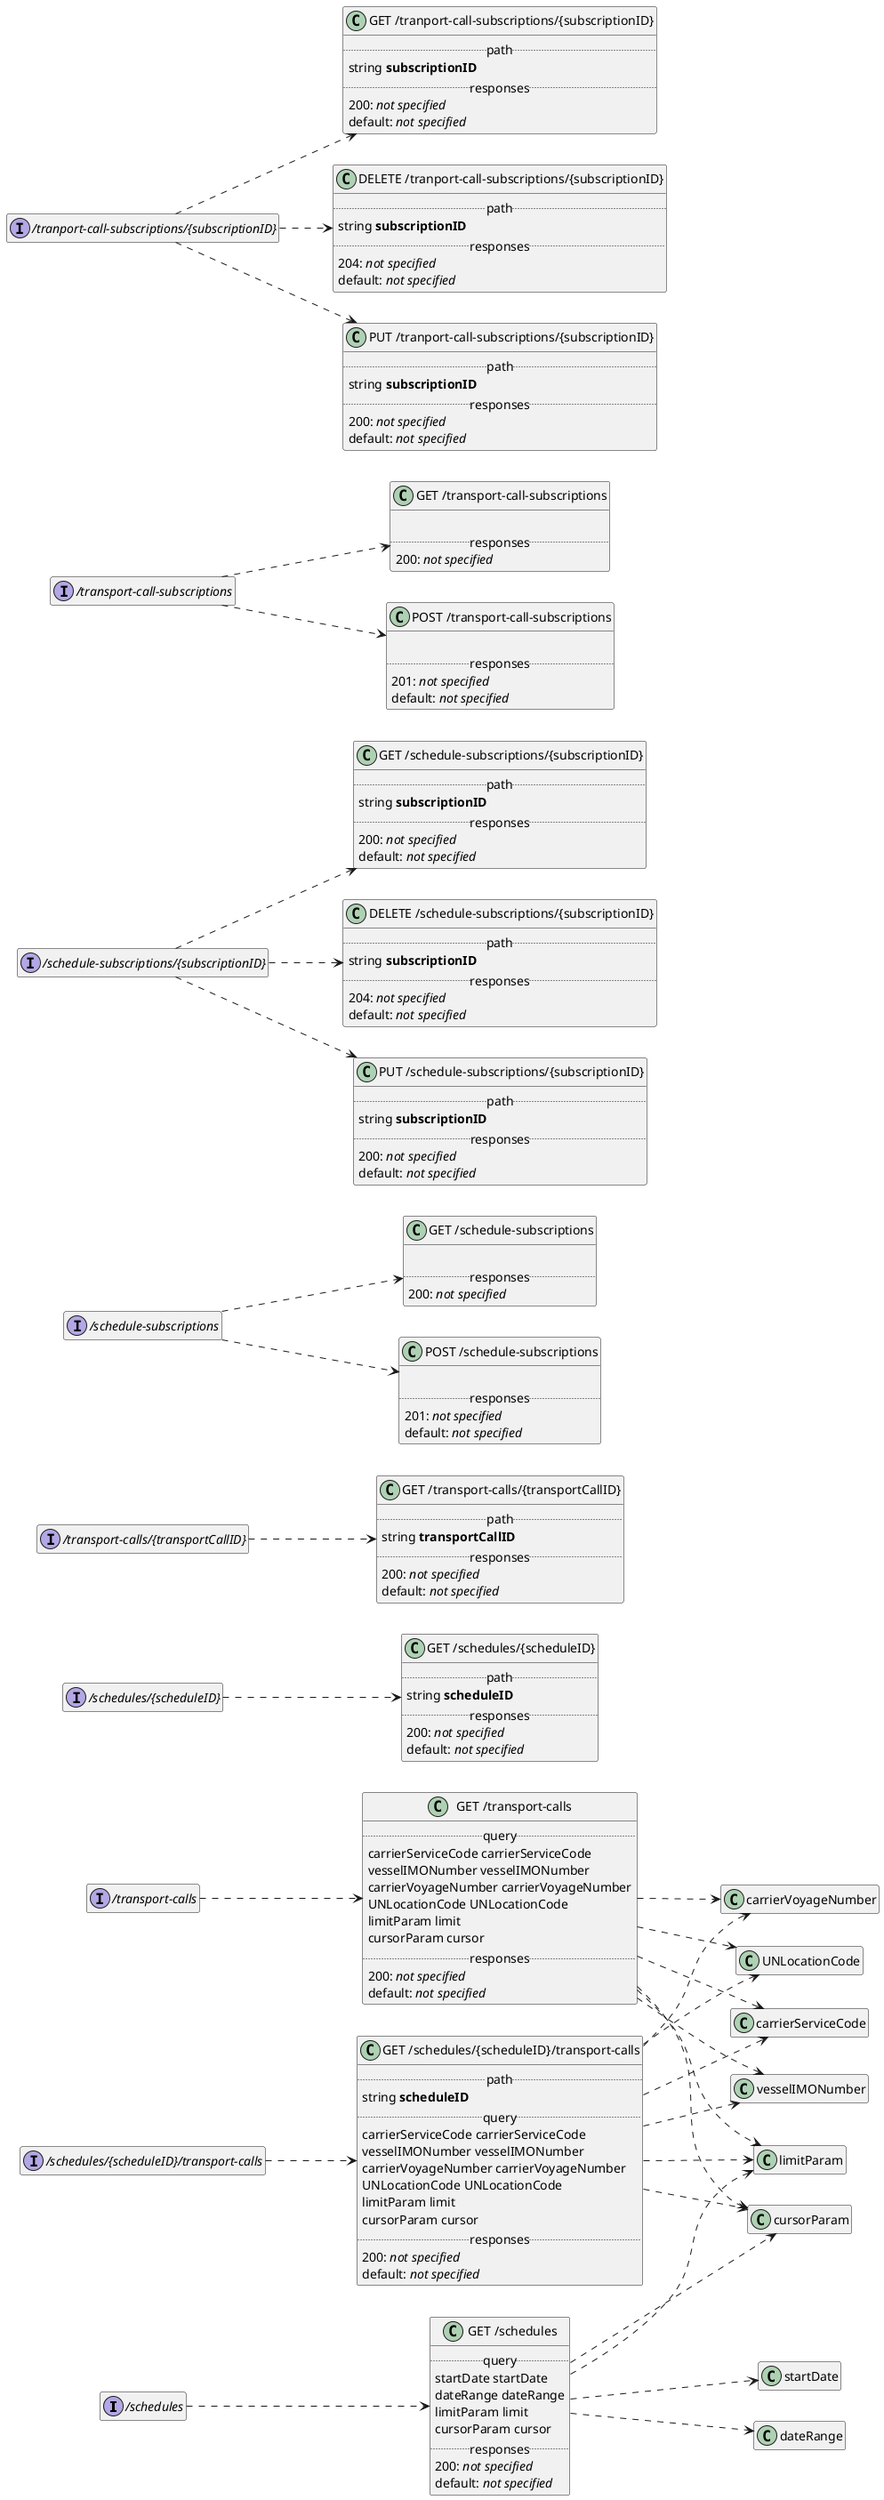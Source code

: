 @startuml
left to right direction
hide empty members
set namespaceSeparator none

interface "/schedules" {
}

class "GET /schedules" {
.. query ..
{field} startDate startDate
{field} dateRange dateRange
{field} limitParam limit
{field} cursorParam cursor
.. responses ..
200: {field} <i>not specified</i> 
default: {field} <i>not specified</i> 
}

"GET /schedules" ..> limitParam
"GET /schedules" ..> startDate
"GET /schedules" ..> cursorParam
"GET /schedules" ..> dateRange

"/schedules" ..> "GET /schedules"



interface "/schedules/{scheduleID}" {
}

class "GET /schedules/{scheduleID}" {
.. path ..
{field} string <b>scheduleID</b>
.. responses ..
200: {field} <i>not specified</i> 
default: {field} <i>not specified</i> 
}



"/schedules/{scheduleID}" ..> "GET /schedules/{scheduleID}"



interface "/schedules/{scheduleID}/transport-calls" {
}

class "GET /schedules/{scheduleID}/transport-calls" {
.. path ..
{field} string <b>scheduleID</b>
.. query ..
{field} carrierServiceCode carrierServiceCode
{field} vesselIMONumber vesselIMONumber
{field} carrierVoyageNumber carrierVoyageNumber
{field} UNLocationCode UNLocationCode
{field} limitParam limit
{field} cursorParam cursor
.. responses ..
200: {field} <i>not specified</i> 
default: {field} <i>not specified</i> 
}

"GET /schedules/{scheduleID}/transport-calls" ..> carrierServiceCode
"GET /schedules/{scheduleID}/transport-calls" ..> vesselIMONumber
"GET /schedules/{scheduleID}/transport-calls" ..> carrierVoyageNumber
"GET /schedules/{scheduleID}/transport-calls" ..> limitParam
"GET /schedules/{scheduleID}/transport-calls" ..> cursorParam
"GET /schedules/{scheduleID}/transport-calls" ..> UNLocationCode

"/schedules/{scheduleID}/transport-calls" ..> "GET /schedules/{scheduleID}/transport-calls"



interface "/transport-calls" {
}

class "GET /transport-calls" {
.. query ..
{field} carrierServiceCode carrierServiceCode
{field} vesselIMONumber vesselIMONumber
{field} carrierVoyageNumber carrierVoyageNumber
{field} UNLocationCode UNLocationCode
{field} limitParam limit
{field} cursorParam cursor
.. responses ..
200: {field} <i>not specified</i> 
default: {field} <i>not specified</i> 
}

"GET /transport-calls" ..> carrierVoyageNumber
"GET /transport-calls" ..> vesselIMONumber
"GET /transport-calls" ..> cursorParam
"GET /transport-calls" ..> carrierServiceCode
"GET /transport-calls" ..> UNLocationCode
"GET /transport-calls" ..> limitParam

"/transport-calls" ..> "GET /transport-calls"



interface "/transport-calls/{transportCallID}" {
}

class "GET /transport-calls/{transportCallID}" {
.. path ..
{field} string <b>transportCallID</b>
.. responses ..
200: {field} <i>not specified</i> 
default: {field} <i>not specified</i> 
}



"/transport-calls/{transportCallID}" ..> "GET /transport-calls/{transportCallID}"



interface "/schedule-subscriptions" {
}

class "GET /schedule-subscriptions" {

.. responses ..
200: {field} <i>not specified</i> 
}



class "POST /schedule-subscriptions" {

.. responses ..
201: {field} <i>not specified</i> 
default: {field} <i>not specified</i> 
}



"/schedule-subscriptions" ..> "GET /schedule-subscriptions"
"/schedule-subscriptions" ..> "POST /schedule-subscriptions"



interface "/schedule-subscriptions/{subscriptionID}" {
}

class "GET /schedule-subscriptions/{subscriptionID}" {
.. path ..
{field} string <b>subscriptionID</b>
.. responses ..
200: {field} <i>not specified</i> 
default: {field} <i>not specified</i> 
}



class "DELETE /schedule-subscriptions/{subscriptionID}" {
.. path ..
{field} string <b>subscriptionID</b>
.. responses ..
204: {field} <i>not specified</i> 
default: {field} <i>not specified</i> 
}



class "PUT /schedule-subscriptions/{subscriptionID}" {
.. path ..
{field} string <b>subscriptionID</b>
.. responses ..
200: {field} <i>not specified</i> 
default: {field} <i>not specified</i> 
}



"/schedule-subscriptions/{subscriptionID}" ..> "DELETE /schedule-subscriptions/{subscriptionID}"
"/schedule-subscriptions/{subscriptionID}" ..> "GET /schedule-subscriptions/{subscriptionID}"
"/schedule-subscriptions/{subscriptionID}" ..> "PUT /schedule-subscriptions/{subscriptionID}"



interface "/transport-call-subscriptions" {
}

class "GET /transport-call-subscriptions" {

.. responses ..
200: {field} <i>not specified</i> 
}



class "POST /transport-call-subscriptions" {

.. responses ..
201: {field} <i>not specified</i> 
default: {field} <i>not specified</i> 
}



"/transport-call-subscriptions" ..> "GET /transport-call-subscriptions"
"/transport-call-subscriptions" ..> "POST /transport-call-subscriptions"



interface "/tranport-call-subscriptions/{subscriptionID}" {
}

class "GET /tranport-call-subscriptions/{subscriptionID}" {
.. path ..
{field} string <b>subscriptionID</b>
.. responses ..
200: {field} <i>not specified</i> 
default: {field} <i>not specified</i> 
}



class "DELETE /tranport-call-subscriptions/{subscriptionID}" {
.. path ..
{field} string <b>subscriptionID</b>
.. responses ..
204: {field} <i>not specified</i> 
default: {field} <i>not specified</i> 
}



class "PUT /tranport-call-subscriptions/{subscriptionID}" {
.. path ..
{field} string <b>subscriptionID</b>
.. responses ..
200: {field} <i>not specified</i> 
default: {field} <i>not specified</i> 
}



"/tranport-call-subscriptions/{subscriptionID}" ..> "DELETE /tranport-call-subscriptions/{subscriptionID}"
"/tranport-call-subscriptions/{subscriptionID}" ..> "GET /tranport-call-subscriptions/{subscriptionID}"
"/tranport-call-subscriptions/{subscriptionID}" ..> "PUT /tranport-call-subscriptions/{subscriptionID}"



@enduml
